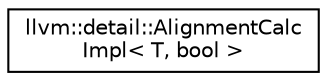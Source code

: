 digraph "Graphical Class Hierarchy"
{
  edge [fontname="Helvetica",fontsize="10",labelfontname="Helvetica",labelfontsize="10"];
  node [fontname="Helvetica",fontsize="10",shape=record];
  rankdir="LR";
  Node1 [label="llvm::detail::AlignmentCalc\lImpl\< T, bool \>",height=0.2,width=0.4,color="black", fillcolor="white", style="filled",URL="$structllvm_1_1detail_1_1AlignmentCalcImpl.html"];
}

